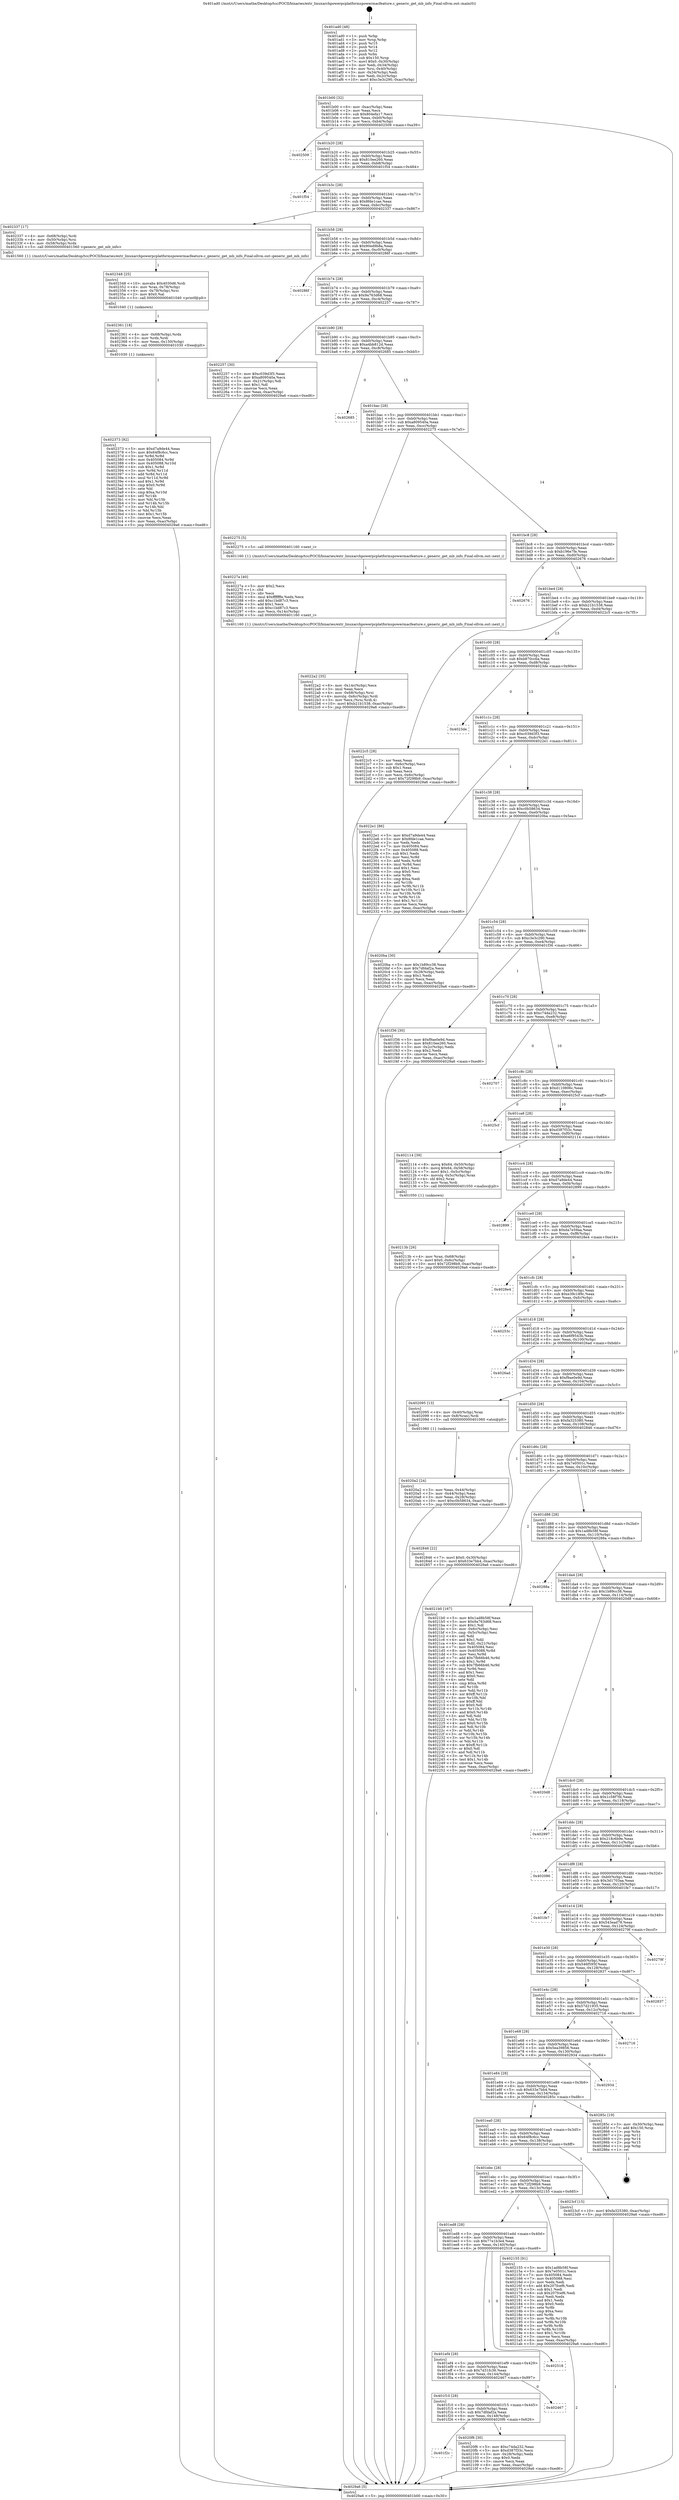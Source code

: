 digraph "0x401ad0" {
  label = "0x401ad0 (/mnt/c/Users/mathe/Desktop/tcc/POCII/binaries/extr_linuxarchpowerpcplatformspowermacfeature.c_generic_get_mb_info_Final-ollvm.out::main(0))"
  labelloc = "t"
  node[shape=record]

  Entry [label="",width=0.3,height=0.3,shape=circle,fillcolor=black,style=filled]
  "0x401b00" [label="{
     0x401b00 [32]\l
     | [instrs]\l
     &nbsp;&nbsp;0x401b00 \<+6\>: mov -0xac(%rbp),%eax\l
     &nbsp;&nbsp;0x401b06 \<+2\>: mov %eax,%ecx\l
     &nbsp;&nbsp;0x401b08 \<+6\>: sub $0x804efa17,%ecx\l
     &nbsp;&nbsp;0x401b0e \<+6\>: mov %eax,-0xb0(%rbp)\l
     &nbsp;&nbsp;0x401b14 \<+6\>: mov %ecx,-0xb4(%rbp)\l
     &nbsp;&nbsp;0x401b1a \<+6\>: je 0000000000402509 \<main+0xa39\>\l
  }"]
  "0x402509" [label="{
     0x402509\l
  }", style=dashed]
  "0x401b20" [label="{
     0x401b20 [28]\l
     | [instrs]\l
     &nbsp;&nbsp;0x401b20 \<+5\>: jmp 0000000000401b25 \<main+0x55\>\l
     &nbsp;&nbsp;0x401b25 \<+6\>: mov -0xb0(%rbp),%eax\l
     &nbsp;&nbsp;0x401b2b \<+5\>: sub $0x810ee260,%eax\l
     &nbsp;&nbsp;0x401b30 \<+6\>: mov %eax,-0xb8(%rbp)\l
     &nbsp;&nbsp;0x401b36 \<+6\>: je 0000000000401f54 \<main+0x484\>\l
  }"]
  Exit [label="",width=0.3,height=0.3,shape=circle,fillcolor=black,style=filled,peripheries=2]
  "0x401f54" [label="{
     0x401f54\l
  }", style=dashed]
  "0x401b3c" [label="{
     0x401b3c [28]\l
     | [instrs]\l
     &nbsp;&nbsp;0x401b3c \<+5\>: jmp 0000000000401b41 \<main+0x71\>\l
     &nbsp;&nbsp;0x401b41 \<+6\>: mov -0xb0(%rbp),%eax\l
     &nbsp;&nbsp;0x401b47 \<+5\>: sub $0x8fde1cae,%eax\l
     &nbsp;&nbsp;0x401b4c \<+6\>: mov %eax,-0xbc(%rbp)\l
     &nbsp;&nbsp;0x401b52 \<+6\>: je 0000000000402337 \<main+0x867\>\l
  }"]
  "0x402373" [label="{
     0x402373 [92]\l
     | [instrs]\l
     &nbsp;&nbsp;0x402373 \<+5\>: mov $0xd7a9de44,%eax\l
     &nbsp;&nbsp;0x402378 \<+5\>: mov $0x64f8c6cc,%ecx\l
     &nbsp;&nbsp;0x40237d \<+3\>: xor %r8d,%r8d\l
     &nbsp;&nbsp;0x402380 \<+8\>: mov 0x405084,%r9d\l
     &nbsp;&nbsp;0x402388 \<+8\>: mov 0x405088,%r10d\l
     &nbsp;&nbsp;0x402390 \<+4\>: sub $0x1,%r8d\l
     &nbsp;&nbsp;0x402394 \<+3\>: mov %r9d,%r11d\l
     &nbsp;&nbsp;0x402397 \<+3\>: add %r8d,%r11d\l
     &nbsp;&nbsp;0x40239a \<+4\>: imul %r11d,%r9d\l
     &nbsp;&nbsp;0x40239e \<+4\>: and $0x1,%r9d\l
     &nbsp;&nbsp;0x4023a2 \<+4\>: cmp $0x0,%r9d\l
     &nbsp;&nbsp;0x4023a6 \<+3\>: sete %bl\l
     &nbsp;&nbsp;0x4023a9 \<+4\>: cmp $0xa,%r10d\l
     &nbsp;&nbsp;0x4023ad \<+4\>: setl %r14b\l
     &nbsp;&nbsp;0x4023b1 \<+3\>: mov %bl,%r15b\l
     &nbsp;&nbsp;0x4023b4 \<+3\>: and %r14b,%r15b\l
     &nbsp;&nbsp;0x4023b7 \<+3\>: xor %r14b,%bl\l
     &nbsp;&nbsp;0x4023ba \<+3\>: or %bl,%r15b\l
     &nbsp;&nbsp;0x4023bd \<+4\>: test $0x1,%r15b\l
     &nbsp;&nbsp;0x4023c1 \<+3\>: cmovne %ecx,%eax\l
     &nbsp;&nbsp;0x4023c4 \<+6\>: mov %eax,-0xac(%rbp)\l
     &nbsp;&nbsp;0x4023ca \<+5\>: jmp 00000000004029a6 \<main+0xed6\>\l
  }"]
  "0x402337" [label="{
     0x402337 [17]\l
     | [instrs]\l
     &nbsp;&nbsp;0x402337 \<+4\>: mov -0x68(%rbp),%rdi\l
     &nbsp;&nbsp;0x40233b \<+4\>: mov -0x50(%rbp),%rsi\l
     &nbsp;&nbsp;0x40233f \<+4\>: mov -0x58(%rbp),%rdx\l
     &nbsp;&nbsp;0x402343 \<+5\>: call 0000000000401560 \<generic_get_mb_info\>\l
     | [calls]\l
     &nbsp;&nbsp;0x401560 \{1\} (/mnt/c/Users/mathe/Desktop/tcc/POCII/binaries/extr_linuxarchpowerpcplatformspowermacfeature.c_generic_get_mb_info_Final-ollvm.out::generic_get_mb_info)\l
  }"]
  "0x401b58" [label="{
     0x401b58 [28]\l
     | [instrs]\l
     &nbsp;&nbsp;0x401b58 \<+5\>: jmp 0000000000401b5d \<main+0x8d\>\l
     &nbsp;&nbsp;0x401b5d \<+6\>: mov -0xb0(%rbp),%eax\l
     &nbsp;&nbsp;0x401b63 \<+5\>: sub $0x90ed9b8a,%eax\l
     &nbsp;&nbsp;0x401b68 \<+6\>: mov %eax,-0xc0(%rbp)\l
     &nbsp;&nbsp;0x401b6e \<+6\>: je 000000000040286f \<main+0xd9f\>\l
  }"]
  "0x402361" [label="{
     0x402361 [18]\l
     | [instrs]\l
     &nbsp;&nbsp;0x402361 \<+4\>: mov -0x68(%rbp),%rdx\l
     &nbsp;&nbsp;0x402365 \<+3\>: mov %rdx,%rdi\l
     &nbsp;&nbsp;0x402368 \<+6\>: mov %eax,-0x150(%rbp)\l
     &nbsp;&nbsp;0x40236e \<+5\>: call 0000000000401030 \<free@plt\>\l
     | [calls]\l
     &nbsp;&nbsp;0x401030 \{1\} (unknown)\l
  }"]
  "0x40286f" [label="{
     0x40286f\l
  }", style=dashed]
  "0x401b74" [label="{
     0x401b74 [28]\l
     | [instrs]\l
     &nbsp;&nbsp;0x401b74 \<+5\>: jmp 0000000000401b79 \<main+0xa9\>\l
     &nbsp;&nbsp;0x401b79 \<+6\>: mov -0xb0(%rbp),%eax\l
     &nbsp;&nbsp;0x401b7f \<+5\>: sub $0x9a763d68,%eax\l
     &nbsp;&nbsp;0x401b84 \<+6\>: mov %eax,-0xc4(%rbp)\l
     &nbsp;&nbsp;0x401b8a \<+6\>: je 0000000000402257 \<main+0x787\>\l
  }"]
  "0x402348" [label="{
     0x402348 [25]\l
     | [instrs]\l
     &nbsp;&nbsp;0x402348 \<+10\>: movabs $0x4030d6,%rdi\l
     &nbsp;&nbsp;0x402352 \<+4\>: mov %rax,-0x78(%rbp)\l
     &nbsp;&nbsp;0x402356 \<+4\>: mov -0x78(%rbp),%rsi\l
     &nbsp;&nbsp;0x40235a \<+2\>: mov $0x0,%al\l
     &nbsp;&nbsp;0x40235c \<+5\>: call 0000000000401040 \<printf@plt\>\l
     | [calls]\l
     &nbsp;&nbsp;0x401040 \{1\} (unknown)\l
  }"]
  "0x402257" [label="{
     0x402257 [30]\l
     | [instrs]\l
     &nbsp;&nbsp;0x402257 \<+5\>: mov $0xc039d3f3,%eax\l
     &nbsp;&nbsp;0x40225c \<+5\>: mov $0xa809540a,%ecx\l
     &nbsp;&nbsp;0x402261 \<+3\>: mov -0x21(%rbp),%dl\l
     &nbsp;&nbsp;0x402264 \<+3\>: test $0x1,%dl\l
     &nbsp;&nbsp;0x402267 \<+3\>: cmovne %ecx,%eax\l
     &nbsp;&nbsp;0x40226a \<+6\>: mov %eax,-0xac(%rbp)\l
     &nbsp;&nbsp;0x402270 \<+5\>: jmp 00000000004029a6 \<main+0xed6\>\l
  }"]
  "0x401b90" [label="{
     0x401b90 [28]\l
     | [instrs]\l
     &nbsp;&nbsp;0x401b90 \<+5\>: jmp 0000000000401b95 \<main+0xc5\>\l
     &nbsp;&nbsp;0x401b95 \<+6\>: mov -0xb0(%rbp),%eax\l
     &nbsp;&nbsp;0x401b9b \<+5\>: sub $0xa4bb812d,%eax\l
     &nbsp;&nbsp;0x401ba0 \<+6\>: mov %eax,-0xc8(%rbp)\l
     &nbsp;&nbsp;0x401ba6 \<+6\>: je 0000000000402685 \<main+0xbb5\>\l
  }"]
  "0x4022a2" [label="{
     0x4022a2 [35]\l
     | [instrs]\l
     &nbsp;&nbsp;0x4022a2 \<+6\>: mov -0x14c(%rbp),%ecx\l
     &nbsp;&nbsp;0x4022a8 \<+3\>: imul %eax,%ecx\l
     &nbsp;&nbsp;0x4022ab \<+4\>: mov -0x68(%rbp),%rsi\l
     &nbsp;&nbsp;0x4022af \<+4\>: movslq -0x6c(%rbp),%rdi\l
     &nbsp;&nbsp;0x4022b3 \<+3\>: mov %ecx,(%rsi,%rdi,4)\l
     &nbsp;&nbsp;0x4022b6 \<+10\>: movl $0xb21b1538,-0xac(%rbp)\l
     &nbsp;&nbsp;0x4022c0 \<+5\>: jmp 00000000004029a6 \<main+0xed6\>\l
  }"]
  "0x402685" [label="{
     0x402685\l
  }", style=dashed]
  "0x401bac" [label="{
     0x401bac [28]\l
     | [instrs]\l
     &nbsp;&nbsp;0x401bac \<+5\>: jmp 0000000000401bb1 \<main+0xe1\>\l
     &nbsp;&nbsp;0x401bb1 \<+6\>: mov -0xb0(%rbp),%eax\l
     &nbsp;&nbsp;0x401bb7 \<+5\>: sub $0xa809540a,%eax\l
     &nbsp;&nbsp;0x401bbc \<+6\>: mov %eax,-0xcc(%rbp)\l
     &nbsp;&nbsp;0x401bc2 \<+6\>: je 0000000000402275 \<main+0x7a5\>\l
  }"]
  "0x40227a" [label="{
     0x40227a [40]\l
     | [instrs]\l
     &nbsp;&nbsp;0x40227a \<+5\>: mov $0x2,%ecx\l
     &nbsp;&nbsp;0x40227f \<+1\>: cltd\l
     &nbsp;&nbsp;0x402280 \<+2\>: idiv %ecx\l
     &nbsp;&nbsp;0x402282 \<+6\>: imul $0xfffffffe,%edx,%ecx\l
     &nbsp;&nbsp;0x402288 \<+6\>: add $0xc1bd87c3,%ecx\l
     &nbsp;&nbsp;0x40228e \<+3\>: add $0x1,%ecx\l
     &nbsp;&nbsp;0x402291 \<+6\>: sub $0xc1bd87c3,%ecx\l
     &nbsp;&nbsp;0x402297 \<+6\>: mov %ecx,-0x14c(%rbp)\l
     &nbsp;&nbsp;0x40229d \<+5\>: call 0000000000401160 \<next_i\>\l
     | [calls]\l
     &nbsp;&nbsp;0x401160 \{1\} (/mnt/c/Users/mathe/Desktop/tcc/POCII/binaries/extr_linuxarchpowerpcplatformspowermacfeature.c_generic_get_mb_info_Final-ollvm.out::next_i)\l
  }"]
  "0x402275" [label="{
     0x402275 [5]\l
     | [instrs]\l
     &nbsp;&nbsp;0x402275 \<+5\>: call 0000000000401160 \<next_i\>\l
     | [calls]\l
     &nbsp;&nbsp;0x401160 \{1\} (/mnt/c/Users/mathe/Desktop/tcc/POCII/binaries/extr_linuxarchpowerpcplatformspowermacfeature.c_generic_get_mb_info_Final-ollvm.out::next_i)\l
  }"]
  "0x401bc8" [label="{
     0x401bc8 [28]\l
     | [instrs]\l
     &nbsp;&nbsp;0x401bc8 \<+5\>: jmp 0000000000401bcd \<main+0xfd\>\l
     &nbsp;&nbsp;0x401bcd \<+6\>: mov -0xb0(%rbp),%eax\l
     &nbsp;&nbsp;0x401bd3 \<+5\>: sub $0xb196e7fe,%eax\l
     &nbsp;&nbsp;0x401bd8 \<+6\>: mov %eax,-0xd0(%rbp)\l
     &nbsp;&nbsp;0x401bde \<+6\>: je 0000000000402676 \<main+0xba6\>\l
  }"]
  "0x40213b" [label="{
     0x40213b [26]\l
     | [instrs]\l
     &nbsp;&nbsp;0x40213b \<+4\>: mov %rax,-0x68(%rbp)\l
     &nbsp;&nbsp;0x40213f \<+7\>: movl $0x0,-0x6c(%rbp)\l
     &nbsp;&nbsp;0x402146 \<+10\>: movl $0x72f298b9,-0xac(%rbp)\l
     &nbsp;&nbsp;0x402150 \<+5\>: jmp 00000000004029a6 \<main+0xed6\>\l
  }"]
  "0x402676" [label="{
     0x402676\l
  }", style=dashed]
  "0x401be4" [label="{
     0x401be4 [28]\l
     | [instrs]\l
     &nbsp;&nbsp;0x401be4 \<+5\>: jmp 0000000000401be9 \<main+0x119\>\l
     &nbsp;&nbsp;0x401be9 \<+6\>: mov -0xb0(%rbp),%eax\l
     &nbsp;&nbsp;0x401bef \<+5\>: sub $0xb21b1538,%eax\l
     &nbsp;&nbsp;0x401bf4 \<+6\>: mov %eax,-0xd4(%rbp)\l
     &nbsp;&nbsp;0x401bfa \<+6\>: je 00000000004022c5 \<main+0x7f5\>\l
  }"]
  "0x401f2c" [label="{
     0x401f2c\l
  }", style=dashed]
  "0x4022c5" [label="{
     0x4022c5 [28]\l
     | [instrs]\l
     &nbsp;&nbsp;0x4022c5 \<+2\>: xor %eax,%eax\l
     &nbsp;&nbsp;0x4022c7 \<+3\>: mov -0x6c(%rbp),%ecx\l
     &nbsp;&nbsp;0x4022ca \<+3\>: sub $0x1,%eax\l
     &nbsp;&nbsp;0x4022cd \<+2\>: sub %eax,%ecx\l
     &nbsp;&nbsp;0x4022cf \<+3\>: mov %ecx,-0x6c(%rbp)\l
     &nbsp;&nbsp;0x4022d2 \<+10\>: movl $0x72f298b9,-0xac(%rbp)\l
     &nbsp;&nbsp;0x4022dc \<+5\>: jmp 00000000004029a6 \<main+0xed6\>\l
  }"]
  "0x401c00" [label="{
     0x401c00 [28]\l
     | [instrs]\l
     &nbsp;&nbsp;0x401c00 \<+5\>: jmp 0000000000401c05 \<main+0x135\>\l
     &nbsp;&nbsp;0x401c05 \<+6\>: mov -0xb0(%rbp),%eax\l
     &nbsp;&nbsp;0x401c0b \<+5\>: sub $0xb870cc6a,%eax\l
     &nbsp;&nbsp;0x401c10 \<+6\>: mov %eax,-0xd8(%rbp)\l
     &nbsp;&nbsp;0x401c16 \<+6\>: je 00000000004023de \<main+0x90e\>\l
  }"]
  "0x4020f6" [label="{
     0x4020f6 [30]\l
     | [instrs]\l
     &nbsp;&nbsp;0x4020f6 \<+5\>: mov $0xc74da232,%eax\l
     &nbsp;&nbsp;0x4020fb \<+5\>: mov $0xd387f33c,%ecx\l
     &nbsp;&nbsp;0x402100 \<+3\>: mov -0x28(%rbp),%edx\l
     &nbsp;&nbsp;0x402103 \<+3\>: cmp $0x0,%edx\l
     &nbsp;&nbsp;0x402106 \<+3\>: cmove %ecx,%eax\l
     &nbsp;&nbsp;0x402109 \<+6\>: mov %eax,-0xac(%rbp)\l
     &nbsp;&nbsp;0x40210f \<+5\>: jmp 00000000004029a6 \<main+0xed6\>\l
  }"]
  "0x4023de" [label="{
     0x4023de\l
  }", style=dashed]
  "0x401c1c" [label="{
     0x401c1c [28]\l
     | [instrs]\l
     &nbsp;&nbsp;0x401c1c \<+5\>: jmp 0000000000401c21 \<main+0x151\>\l
     &nbsp;&nbsp;0x401c21 \<+6\>: mov -0xb0(%rbp),%eax\l
     &nbsp;&nbsp;0x401c27 \<+5\>: sub $0xc039d3f3,%eax\l
     &nbsp;&nbsp;0x401c2c \<+6\>: mov %eax,-0xdc(%rbp)\l
     &nbsp;&nbsp;0x401c32 \<+6\>: je 00000000004022e1 \<main+0x811\>\l
  }"]
  "0x401f10" [label="{
     0x401f10 [28]\l
     | [instrs]\l
     &nbsp;&nbsp;0x401f10 \<+5\>: jmp 0000000000401f15 \<main+0x445\>\l
     &nbsp;&nbsp;0x401f15 \<+6\>: mov -0xb0(%rbp),%eax\l
     &nbsp;&nbsp;0x401f1b \<+5\>: sub $0x7dfdaf2a,%eax\l
     &nbsp;&nbsp;0x401f20 \<+6\>: mov %eax,-0x148(%rbp)\l
     &nbsp;&nbsp;0x401f26 \<+6\>: je 00000000004020f6 \<main+0x626\>\l
  }"]
  "0x4022e1" [label="{
     0x4022e1 [86]\l
     | [instrs]\l
     &nbsp;&nbsp;0x4022e1 \<+5\>: mov $0xd7a9de44,%eax\l
     &nbsp;&nbsp;0x4022e6 \<+5\>: mov $0x8fde1cae,%ecx\l
     &nbsp;&nbsp;0x4022eb \<+2\>: xor %edx,%edx\l
     &nbsp;&nbsp;0x4022ed \<+7\>: mov 0x405084,%esi\l
     &nbsp;&nbsp;0x4022f4 \<+7\>: mov 0x405088,%edi\l
     &nbsp;&nbsp;0x4022fb \<+3\>: sub $0x1,%edx\l
     &nbsp;&nbsp;0x4022fe \<+3\>: mov %esi,%r8d\l
     &nbsp;&nbsp;0x402301 \<+3\>: add %edx,%r8d\l
     &nbsp;&nbsp;0x402304 \<+4\>: imul %r8d,%esi\l
     &nbsp;&nbsp;0x402308 \<+3\>: and $0x1,%esi\l
     &nbsp;&nbsp;0x40230b \<+3\>: cmp $0x0,%esi\l
     &nbsp;&nbsp;0x40230e \<+4\>: sete %r9b\l
     &nbsp;&nbsp;0x402312 \<+3\>: cmp $0xa,%edi\l
     &nbsp;&nbsp;0x402315 \<+4\>: setl %r10b\l
     &nbsp;&nbsp;0x402319 \<+3\>: mov %r9b,%r11b\l
     &nbsp;&nbsp;0x40231c \<+3\>: and %r10b,%r11b\l
     &nbsp;&nbsp;0x40231f \<+3\>: xor %r10b,%r9b\l
     &nbsp;&nbsp;0x402322 \<+3\>: or %r9b,%r11b\l
     &nbsp;&nbsp;0x402325 \<+4\>: test $0x1,%r11b\l
     &nbsp;&nbsp;0x402329 \<+3\>: cmovne %ecx,%eax\l
     &nbsp;&nbsp;0x40232c \<+6\>: mov %eax,-0xac(%rbp)\l
     &nbsp;&nbsp;0x402332 \<+5\>: jmp 00000000004029a6 \<main+0xed6\>\l
  }"]
  "0x401c38" [label="{
     0x401c38 [28]\l
     | [instrs]\l
     &nbsp;&nbsp;0x401c38 \<+5\>: jmp 0000000000401c3d \<main+0x16d\>\l
     &nbsp;&nbsp;0x401c3d \<+6\>: mov -0xb0(%rbp),%eax\l
     &nbsp;&nbsp;0x401c43 \<+5\>: sub $0xc0b58634,%eax\l
     &nbsp;&nbsp;0x401c48 \<+6\>: mov %eax,-0xe0(%rbp)\l
     &nbsp;&nbsp;0x401c4e \<+6\>: je 00000000004020ba \<main+0x5ea\>\l
  }"]
  "0x402467" [label="{
     0x402467\l
  }", style=dashed]
  "0x4020ba" [label="{
     0x4020ba [30]\l
     | [instrs]\l
     &nbsp;&nbsp;0x4020ba \<+5\>: mov $0x1b89cc38,%eax\l
     &nbsp;&nbsp;0x4020bf \<+5\>: mov $0x7dfdaf2a,%ecx\l
     &nbsp;&nbsp;0x4020c4 \<+3\>: mov -0x28(%rbp),%edx\l
     &nbsp;&nbsp;0x4020c7 \<+3\>: cmp $0x1,%edx\l
     &nbsp;&nbsp;0x4020ca \<+3\>: cmovl %ecx,%eax\l
     &nbsp;&nbsp;0x4020cd \<+6\>: mov %eax,-0xac(%rbp)\l
     &nbsp;&nbsp;0x4020d3 \<+5\>: jmp 00000000004029a6 \<main+0xed6\>\l
  }"]
  "0x401c54" [label="{
     0x401c54 [28]\l
     | [instrs]\l
     &nbsp;&nbsp;0x401c54 \<+5\>: jmp 0000000000401c59 \<main+0x189\>\l
     &nbsp;&nbsp;0x401c59 \<+6\>: mov -0xb0(%rbp),%eax\l
     &nbsp;&nbsp;0x401c5f \<+5\>: sub $0xc3e3c290,%eax\l
     &nbsp;&nbsp;0x401c64 \<+6\>: mov %eax,-0xe4(%rbp)\l
     &nbsp;&nbsp;0x401c6a \<+6\>: je 0000000000401f36 \<main+0x466\>\l
  }"]
  "0x401ef4" [label="{
     0x401ef4 [28]\l
     | [instrs]\l
     &nbsp;&nbsp;0x401ef4 \<+5\>: jmp 0000000000401ef9 \<main+0x429\>\l
     &nbsp;&nbsp;0x401ef9 \<+6\>: mov -0xb0(%rbp),%eax\l
     &nbsp;&nbsp;0x401eff \<+5\>: sub $0x7d31fc36,%eax\l
     &nbsp;&nbsp;0x401f04 \<+6\>: mov %eax,-0x144(%rbp)\l
     &nbsp;&nbsp;0x401f0a \<+6\>: je 0000000000402467 \<main+0x997\>\l
  }"]
  "0x401f36" [label="{
     0x401f36 [30]\l
     | [instrs]\l
     &nbsp;&nbsp;0x401f36 \<+5\>: mov $0xf9ae0e9d,%eax\l
     &nbsp;&nbsp;0x401f3b \<+5\>: mov $0x810ee260,%ecx\l
     &nbsp;&nbsp;0x401f40 \<+3\>: mov -0x2c(%rbp),%edx\l
     &nbsp;&nbsp;0x401f43 \<+3\>: cmp $0x2,%edx\l
     &nbsp;&nbsp;0x401f46 \<+3\>: cmovne %ecx,%eax\l
     &nbsp;&nbsp;0x401f49 \<+6\>: mov %eax,-0xac(%rbp)\l
     &nbsp;&nbsp;0x401f4f \<+5\>: jmp 00000000004029a6 \<main+0xed6\>\l
  }"]
  "0x401c70" [label="{
     0x401c70 [28]\l
     | [instrs]\l
     &nbsp;&nbsp;0x401c70 \<+5\>: jmp 0000000000401c75 \<main+0x1a5\>\l
     &nbsp;&nbsp;0x401c75 \<+6\>: mov -0xb0(%rbp),%eax\l
     &nbsp;&nbsp;0x401c7b \<+5\>: sub $0xc74da232,%eax\l
     &nbsp;&nbsp;0x401c80 \<+6\>: mov %eax,-0xe8(%rbp)\l
     &nbsp;&nbsp;0x401c86 \<+6\>: je 0000000000402707 \<main+0xc37\>\l
  }"]
  "0x4029a6" [label="{
     0x4029a6 [5]\l
     | [instrs]\l
     &nbsp;&nbsp;0x4029a6 \<+5\>: jmp 0000000000401b00 \<main+0x30\>\l
  }"]
  "0x401ad0" [label="{
     0x401ad0 [48]\l
     | [instrs]\l
     &nbsp;&nbsp;0x401ad0 \<+1\>: push %rbp\l
     &nbsp;&nbsp;0x401ad1 \<+3\>: mov %rsp,%rbp\l
     &nbsp;&nbsp;0x401ad4 \<+2\>: push %r15\l
     &nbsp;&nbsp;0x401ad6 \<+2\>: push %r14\l
     &nbsp;&nbsp;0x401ad8 \<+2\>: push %r12\l
     &nbsp;&nbsp;0x401ada \<+1\>: push %rbx\l
     &nbsp;&nbsp;0x401adb \<+7\>: sub $0x150,%rsp\l
     &nbsp;&nbsp;0x401ae2 \<+7\>: movl $0x0,-0x30(%rbp)\l
     &nbsp;&nbsp;0x401ae9 \<+3\>: mov %edi,-0x34(%rbp)\l
     &nbsp;&nbsp;0x401aec \<+4\>: mov %rsi,-0x40(%rbp)\l
     &nbsp;&nbsp;0x401af0 \<+3\>: mov -0x34(%rbp),%edi\l
     &nbsp;&nbsp;0x401af3 \<+3\>: mov %edi,-0x2c(%rbp)\l
     &nbsp;&nbsp;0x401af6 \<+10\>: movl $0xc3e3c290,-0xac(%rbp)\l
  }"]
  "0x402518" [label="{
     0x402518\l
  }", style=dashed]
  "0x402707" [label="{
     0x402707\l
  }", style=dashed]
  "0x401c8c" [label="{
     0x401c8c [28]\l
     | [instrs]\l
     &nbsp;&nbsp;0x401c8c \<+5\>: jmp 0000000000401c91 \<main+0x1c1\>\l
     &nbsp;&nbsp;0x401c91 \<+6\>: mov -0xb0(%rbp),%eax\l
     &nbsp;&nbsp;0x401c97 \<+5\>: sub $0xd110806c,%eax\l
     &nbsp;&nbsp;0x401c9c \<+6\>: mov %eax,-0xec(%rbp)\l
     &nbsp;&nbsp;0x401ca2 \<+6\>: je 00000000004025cf \<main+0xaff\>\l
  }"]
  "0x401ed8" [label="{
     0x401ed8 [28]\l
     | [instrs]\l
     &nbsp;&nbsp;0x401ed8 \<+5\>: jmp 0000000000401edd \<main+0x40d\>\l
     &nbsp;&nbsp;0x401edd \<+6\>: mov -0xb0(%rbp),%eax\l
     &nbsp;&nbsp;0x401ee3 \<+5\>: sub $0x77e1b3e4,%eax\l
     &nbsp;&nbsp;0x401ee8 \<+6\>: mov %eax,-0x140(%rbp)\l
     &nbsp;&nbsp;0x401eee \<+6\>: je 0000000000402518 \<main+0xa48\>\l
  }"]
  "0x4025cf" [label="{
     0x4025cf\l
  }", style=dashed]
  "0x401ca8" [label="{
     0x401ca8 [28]\l
     | [instrs]\l
     &nbsp;&nbsp;0x401ca8 \<+5\>: jmp 0000000000401cad \<main+0x1dd\>\l
     &nbsp;&nbsp;0x401cad \<+6\>: mov -0xb0(%rbp),%eax\l
     &nbsp;&nbsp;0x401cb3 \<+5\>: sub $0xd387f33c,%eax\l
     &nbsp;&nbsp;0x401cb8 \<+6\>: mov %eax,-0xf0(%rbp)\l
     &nbsp;&nbsp;0x401cbe \<+6\>: je 0000000000402114 \<main+0x644\>\l
  }"]
  "0x402155" [label="{
     0x402155 [91]\l
     | [instrs]\l
     &nbsp;&nbsp;0x402155 \<+5\>: mov $0x1ad8b58f,%eax\l
     &nbsp;&nbsp;0x40215a \<+5\>: mov $0x7e0501c,%ecx\l
     &nbsp;&nbsp;0x40215f \<+7\>: mov 0x405084,%edx\l
     &nbsp;&nbsp;0x402166 \<+7\>: mov 0x405088,%esi\l
     &nbsp;&nbsp;0x40216d \<+2\>: mov %edx,%edi\l
     &nbsp;&nbsp;0x40216f \<+6\>: add $0x207fcef6,%edi\l
     &nbsp;&nbsp;0x402175 \<+3\>: sub $0x1,%edi\l
     &nbsp;&nbsp;0x402178 \<+6\>: sub $0x207fcef6,%edi\l
     &nbsp;&nbsp;0x40217e \<+3\>: imul %edi,%edx\l
     &nbsp;&nbsp;0x402181 \<+3\>: and $0x1,%edx\l
     &nbsp;&nbsp;0x402184 \<+3\>: cmp $0x0,%edx\l
     &nbsp;&nbsp;0x402187 \<+4\>: sete %r8b\l
     &nbsp;&nbsp;0x40218b \<+3\>: cmp $0xa,%esi\l
     &nbsp;&nbsp;0x40218e \<+4\>: setl %r9b\l
     &nbsp;&nbsp;0x402192 \<+3\>: mov %r8b,%r10b\l
     &nbsp;&nbsp;0x402195 \<+3\>: and %r9b,%r10b\l
     &nbsp;&nbsp;0x402198 \<+3\>: xor %r9b,%r8b\l
     &nbsp;&nbsp;0x40219b \<+3\>: or %r8b,%r10b\l
     &nbsp;&nbsp;0x40219e \<+4\>: test $0x1,%r10b\l
     &nbsp;&nbsp;0x4021a2 \<+3\>: cmovne %ecx,%eax\l
     &nbsp;&nbsp;0x4021a5 \<+6\>: mov %eax,-0xac(%rbp)\l
     &nbsp;&nbsp;0x4021ab \<+5\>: jmp 00000000004029a6 \<main+0xed6\>\l
  }"]
  "0x402114" [label="{
     0x402114 [39]\l
     | [instrs]\l
     &nbsp;&nbsp;0x402114 \<+8\>: movq $0x64,-0x50(%rbp)\l
     &nbsp;&nbsp;0x40211c \<+8\>: movq $0x64,-0x58(%rbp)\l
     &nbsp;&nbsp;0x402124 \<+7\>: movl $0x1,-0x5c(%rbp)\l
     &nbsp;&nbsp;0x40212b \<+4\>: movslq -0x5c(%rbp),%rax\l
     &nbsp;&nbsp;0x40212f \<+4\>: shl $0x2,%rax\l
     &nbsp;&nbsp;0x402133 \<+3\>: mov %rax,%rdi\l
     &nbsp;&nbsp;0x402136 \<+5\>: call 0000000000401050 \<malloc@plt\>\l
     | [calls]\l
     &nbsp;&nbsp;0x401050 \{1\} (unknown)\l
  }"]
  "0x401cc4" [label="{
     0x401cc4 [28]\l
     | [instrs]\l
     &nbsp;&nbsp;0x401cc4 \<+5\>: jmp 0000000000401cc9 \<main+0x1f9\>\l
     &nbsp;&nbsp;0x401cc9 \<+6\>: mov -0xb0(%rbp),%eax\l
     &nbsp;&nbsp;0x401ccf \<+5\>: sub $0xd7a9de44,%eax\l
     &nbsp;&nbsp;0x401cd4 \<+6\>: mov %eax,-0xf4(%rbp)\l
     &nbsp;&nbsp;0x401cda \<+6\>: je 0000000000402899 \<main+0xdc9\>\l
  }"]
  "0x401ebc" [label="{
     0x401ebc [28]\l
     | [instrs]\l
     &nbsp;&nbsp;0x401ebc \<+5\>: jmp 0000000000401ec1 \<main+0x3f1\>\l
     &nbsp;&nbsp;0x401ec1 \<+6\>: mov -0xb0(%rbp),%eax\l
     &nbsp;&nbsp;0x401ec7 \<+5\>: sub $0x72f298b9,%eax\l
     &nbsp;&nbsp;0x401ecc \<+6\>: mov %eax,-0x13c(%rbp)\l
     &nbsp;&nbsp;0x401ed2 \<+6\>: je 0000000000402155 \<main+0x685\>\l
  }"]
  "0x402899" [label="{
     0x402899\l
  }", style=dashed]
  "0x401ce0" [label="{
     0x401ce0 [28]\l
     | [instrs]\l
     &nbsp;&nbsp;0x401ce0 \<+5\>: jmp 0000000000401ce5 \<main+0x215\>\l
     &nbsp;&nbsp;0x401ce5 \<+6\>: mov -0xb0(%rbp),%eax\l
     &nbsp;&nbsp;0x401ceb \<+5\>: sub $0xda7e59aa,%eax\l
     &nbsp;&nbsp;0x401cf0 \<+6\>: mov %eax,-0xf8(%rbp)\l
     &nbsp;&nbsp;0x401cf6 \<+6\>: je 00000000004028e4 \<main+0xe14\>\l
  }"]
  "0x4023cf" [label="{
     0x4023cf [15]\l
     | [instrs]\l
     &nbsp;&nbsp;0x4023cf \<+10\>: movl $0xfa325380,-0xac(%rbp)\l
     &nbsp;&nbsp;0x4023d9 \<+5\>: jmp 00000000004029a6 \<main+0xed6\>\l
  }"]
  "0x4028e4" [label="{
     0x4028e4\l
  }", style=dashed]
  "0x401cfc" [label="{
     0x401cfc [28]\l
     | [instrs]\l
     &nbsp;&nbsp;0x401cfc \<+5\>: jmp 0000000000401d01 \<main+0x231\>\l
     &nbsp;&nbsp;0x401d01 \<+6\>: mov -0xb0(%rbp),%eax\l
     &nbsp;&nbsp;0x401d07 \<+5\>: sub $0xe39c189c,%eax\l
     &nbsp;&nbsp;0x401d0c \<+6\>: mov %eax,-0xfc(%rbp)\l
     &nbsp;&nbsp;0x401d12 \<+6\>: je 000000000040253c \<main+0xa6c\>\l
  }"]
  "0x401ea0" [label="{
     0x401ea0 [28]\l
     | [instrs]\l
     &nbsp;&nbsp;0x401ea0 \<+5\>: jmp 0000000000401ea5 \<main+0x3d5\>\l
     &nbsp;&nbsp;0x401ea5 \<+6\>: mov -0xb0(%rbp),%eax\l
     &nbsp;&nbsp;0x401eab \<+5\>: sub $0x64f8c6cc,%eax\l
     &nbsp;&nbsp;0x401eb0 \<+6\>: mov %eax,-0x138(%rbp)\l
     &nbsp;&nbsp;0x401eb6 \<+6\>: je 00000000004023cf \<main+0x8ff\>\l
  }"]
  "0x40253c" [label="{
     0x40253c\l
  }", style=dashed]
  "0x401d18" [label="{
     0x401d18 [28]\l
     | [instrs]\l
     &nbsp;&nbsp;0x401d18 \<+5\>: jmp 0000000000401d1d \<main+0x24d\>\l
     &nbsp;&nbsp;0x401d1d \<+6\>: mov -0xb0(%rbp),%eax\l
     &nbsp;&nbsp;0x401d23 \<+5\>: sub $0xe6f9543b,%eax\l
     &nbsp;&nbsp;0x401d28 \<+6\>: mov %eax,-0x100(%rbp)\l
     &nbsp;&nbsp;0x401d2e \<+6\>: je 00000000004026ad \<main+0xbdd\>\l
  }"]
  "0x40285c" [label="{
     0x40285c [19]\l
     | [instrs]\l
     &nbsp;&nbsp;0x40285c \<+3\>: mov -0x30(%rbp),%eax\l
     &nbsp;&nbsp;0x40285f \<+7\>: add $0x150,%rsp\l
     &nbsp;&nbsp;0x402866 \<+1\>: pop %rbx\l
     &nbsp;&nbsp;0x402867 \<+2\>: pop %r12\l
     &nbsp;&nbsp;0x402869 \<+2\>: pop %r14\l
     &nbsp;&nbsp;0x40286b \<+2\>: pop %r15\l
     &nbsp;&nbsp;0x40286d \<+1\>: pop %rbp\l
     &nbsp;&nbsp;0x40286e \<+1\>: ret\l
  }"]
  "0x4026ad" [label="{
     0x4026ad\l
  }", style=dashed]
  "0x401d34" [label="{
     0x401d34 [28]\l
     | [instrs]\l
     &nbsp;&nbsp;0x401d34 \<+5\>: jmp 0000000000401d39 \<main+0x269\>\l
     &nbsp;&nbsp;0x401d39 \<+6\>: mov -0xb0(%rbp),%eax\l
     &nbsp;&nbsp;0x401d3f \<+5\>: sub $0xf9ae0e9d,%eax\l
     &nbsp;&nbsp;0x401d44 \<+6\>: mov %eax,-0x104(%rbp)\l
     &nbsp;&nbsp;0x401d4a \<+6\>: je 0000000000402095 \<main+0x5c5\>\l
  }"]
  "0x401e84" [label="{
     0x401e84 [28]\l
     | [instrs]\l
     &nbsp;&nbsp;0x401e84 \<+5\>: jmp 0000000000401e89 \<main+0x3b9\>\l
     &nbsp;&nbsp;0x401e89 \<+6\>: mov -0xb0(%rbp),%eax\l
     &nbsp;&nbsp;0x401e8f \<+5\>: sub $0x633e7bb4,%eax\l
     &nbsp;&nbsp;0x401e94 \<+6\>: mov %eax,-0x134(%rbp)\l
     &nbsp;&nbsp;0x401e9a \<+6\>: je 000000000040285c \<main+0xd8c\>\l
  }"]
  "0x402095" [label="{
     0x402095 [13]\l
     | [instrs]\l
     &nbsp;&nbsp;0x402095 \<+4\>: mov -0x40(%rbp),%rax\l
     &nbsp;&nbsp;0x402099 \<+4\>: mov 0x8(%rax),%rdi\l
     &nbsp;&nbsp;0x40209d \<+5\>: call 0000000000401060 \<atoi@plt\>\l
     | [calls]\l
     &nbsp;&nbsp;0x401060 \{1\} (unknown)\l
  }"]
  "0x401d50" [label="{
     0x401d50 [28]\l
     | [instrs]\l
     &nbsp;&nbsp;0x401d50 \<+5\>: jmp 0000000000401d55 \<main+0x285\>\l
     &nbsp;&nbsp;0x401d55 \<+6\>: mov -0xb0(%rbp),%eax\l
     &nbsp;&nbsp;0x401d5b \<+5\>: sub $0xfa325380,%eax\l
     &nbsp;&nbsp;0x401d60 \<+6\>: mov %eax,-0x108(%rbp)\l
     &nbsp;&nbsp;0x401d66 \<+6\>: je 0000000000402846 \<main+0xd76\>\l
  }"]
  "0x4020a2" [label="{
     0x4020a2 [24]\l
     | [instrs]\l
     &nbsp;&nbsp;0x4020a2 \<+3\>: mov %eax,-0x44(%rbp)\l
     &nbsp;&nbsp;0x4020a5 \<+3\>: mov -0x44(%rbp),%eax\l
     &nbsp;&nbsp;0x4020a8 \<+3\>: mov %eax,-0x28(%rbp)\l
     &nbsp;&nbsp;0x4020ab \<+10\>: movl $0xc0b58634,-0xac(%rbp)\l
     &nbsp;&nbsp;0x4020b5 \<+5\>: jmp 00000000004029a6 \<main+0xed6\>\l
  }"]
  "0x402934" [label="{
     0x402934\l
  }", style=dashed]
  "0x402846" [label="{
     0x402846 [22]\l
     | [instrs]\l
     &nbsp;&nbsp;0x402846 \<+7\>: movl $0x0,-0x30(%rbp)\l
     &nbsp;&nbsp;0x40284d \<+10\>: movl $0x633e7bb4,-0xac(%rbp)\l
     &nbsp;&nbsp;0x402857 \<+5\>: jmp 00000000004029a6 \<main+0xed6\>\l
  }"]
  "0x401d6c" [label="{
     0x401d6c [28]\l
     | [instrs]\l
     &nbsp;&nbsp;0x401d6c \<+5\>: jmp 0000000000401d71 \<main+0x2a1\>\l
     &nbsp;&nbsp;0x401d71 \<+6\>: mov -0xb0(%rbp),%eax\l
     &nbsp;&nbsp;0x401d77 \<+5\>: sub $0x7e0501c,%eax\l
     &nbsp;&nbsp;0x401d7c \<+6\>: mov %eax,-0x10c(%rbp)\l
     &nbsp;&nbsp;0x401d82 \<+6\>: je 00000000004021b0 \<main+0x6e0\>\l
  }"]
  "0x401e68" [label="{
     0x401e68 [28]\l
     | [instrs]\l
     &nbsp;&nbsp;0x401e68 \<+5\>: jmp 0000000000401e6d \<main+0x39d\>\l
     &nbsp;&nbsp;0x401e6d \<+6\>: mov -0xb0(%rbp),%eax\l
     &nbsp;&nbsp;0x401e73 \<+5\>: sub $0x5ea39856,%eax\l
     &nbsp;&nbsp;0x401e78 \<+6\>: mov %eax,-0x130(%rbp)\l
     &nbsp;&nbsp;0x401e7e \<+6\>: je 0000000000402934 \<main+0xe64\>\l
  }"]
  "0x4021b0" [label="{
     0x4021b0 [167]\l
     | [instrs]\l
     &nbsp;&nbsp;0x4021b0 \<+5\>: mov $0x1ad8b58f,%eax\l
     &nbsp;&nbsp;0x4021b5 \<+5\>: mov $0x9a763d68,%ecx\l
     &nbsp;&nbsp;0x4021ba \<+2\>: mov $0x1,%dl\l
     &nbsp;&nbsp;0x4021bc \<+3\>: mov -0x6c(%rbp),%esi\l
     &nbsp;&nbsp;0x4021bf \<+3\>: cmp -0x5c(%rbp),%esi\l
     &nbsp;&nbsp;0x4021c2 \<+4\>: setl %dil\l
     &nbsp;&nbsp;0x4021c6 \<+4\>: and $0x1,%dil\l
     &nbsp;&nbsp;0x4021ca \<+4\>: mov %dil,-0x21(%rbp)\l
     &nbsp;&nbsp;0x4021ce \<+7\>: mov 0x405084,%esi\l
     &nbsp;&nbsp;0x4021d5 \<+8\>: mov 0x405088,%r8d\l
     &nbsp;&nbsp;0x4021dd \<+3\>: mov %esi,%r9d\l
     &nbsp;&nbsp;0x4021e0 \<+7\>: add $0x7fb66b46,%r9d\l
     &nbsp;&nbsp;0x4021e7 \<+4\>: sub $0x1,%r9d\l
     &nbsp;&nbsp;0x4021eb \<+7\>: sub $0x7fb66b46,%r9d\l
     &nbsp;&nbsp;0x4021f2 \<+4\>: imul %r9d,%esi\l
     &nbsp;&nbsp;0x4021f6 \<+3\>: and $0x1,%esi\l
     &nbsp;&nbsp;0x4021f9 \<+3\>: cmp $0x0,%esi\l
     &nbsp;&nbsp;0x4021fc \<+4\>: sete %dil\l
     &nbsp;&nbsp;0x402200 \<+4\>: cmp $0xa,%r8d\l
     &nbsp;&nbsp;0x402204 \<+4\>: setl %r10b\l
     &nbsp;&nbsp;0x402208 \<+3\>: mov %dil,%r11b\l
     &nbsp;&nbsp;0x40220b \<+4\>: xor $0xff,%r11b\l
     &nbsp;&nbsp;0x40220f \<+3\>: mov %r10b,%bl\l
     &nbsp;&nbsp;0x402212 \<+3\>: xor $0xff,%bl\l
     &nbsp;&nbsp;0x402215 \<+3\>: xor $0x0,%dl\l
     &nbsp;&nbsp;0x402218 \<+3\>: mov %r11b,%r14b\l
     &nbsp;&nbsp;0x40221b \<+4\>: and $0x0,%r14b\l
     &nbsp;&nbsp;0x40221f \<+3\>: and %dl,%dil\l
     &nbsp;&nbsp;0x402222 \<+3\>: mov %bl,%r15b\l
     &nbsp;&nbsp;0x402225 \<+4\>: and $0x0,%r15b\l
     &nbsp;&nbsp;0x402229 \<+3\>: and %dl,%r10b\l
     &nbsp;&nbsp;0x40222c \<+3\>: or %dil,%r14b\l
     &nbsp;&nbsp;0x40222f \<+3\>: or %r10b,%r15b\l
     &nbsp;&nbsp;0x402232 \<+3\>: xor %r15b,%r14b\l
     &nbsp;&nbsp;0x402235 \<+3\>: or %bl,%r11b\l
     &nbsp;&nbsp;0x402238 \<+4\>: xor $0xff,%r11b\l
     &nbsp;&nbsp;0x40223c \<+3\>: or $0x0,%dl\l
     &nbsp;&nbsp;0x40223f \<+3\>: and %dl,%r11b\l
     &nbsp;&nbsp;0x402242 \<+3\>: or %r11b,%r14b\l
     &nbsp;&nbsp;0x402245 \<+4\>: test $0x1,%r14b\l
     &nbsp;&nbsp;0x402249 \<+3\>: cmovne %ecx,%eax\l
     &nbsp;&nbsp;0x40224c \<+6\>: mov %eax,-0xac(%rbp)\l
     &nbsp;&nbsp;0x402252 \<+5\>: jmp 00000000004029a6 \<main+0xed6\>\l
  }"]
  "0x401d88" [label="{
     0x401d88 [28]\l
     | [instrs]\l
     &nbsp;&nbsp;0x401d88 \<+5\>: jmp 0000000000401d8d \<main+0x2bd\>\l
     &nbsp;&nbsp;0x401d8d \<+6\>: mov -0xb0(%rbp),%eax\l
     &nbsp;&nbsp;0x401d93 \<+5\>: sub $0x1ad8b58f,%eax\l
     &nbsp;&nbsp;0x401d98 \<+6\>: mov %eax,-0x110(%rbp)\l
     &nbsp;&nbsp;0x401d9e \<+6\>: je 000000000040288a \<main+0xdba\>\l
  }"]
  "0x402716" [label="{
     0x402716\l
  }", style=dashed]
  "0x40288a" [label="{
     0x40288a\l
  }", style=dashed]
  "0x401da4" [label="{
     0x401da4 [28]\l
     | [instrs]\l
     &nbsp;&nbsp;0x401da4 \<+5\>: jmp 0000000000401da9 \<main+0x2d9\>\l
     &nbsp;&nbsp;0x401da9 \<+6\>: mov -0xb0(%rbp),%eax\l
     &nbsp;&nbsp;0x401daf \<+5\>: sub $0x1b89cc38,%eax\l
     &nbsp;&nbsp;0x401db4 \<+6\>: mov %eax,-0x114(%rbp)\l
     &nbsp;&nbsp;0x401dba \<+6\>: je 00000000004020d8 \<main+0x608\>\l
  }"]
  "0x401e4c" [label="{
     0x401e4c [28]\l
     | [instrs]\l
     &nbsp;&nbsp;0x401e4c \<+5\>: jmp 0000000000401e51 \<main+0x381\>\l
     &nbsp;&nbsp;0x401e51 \<+6\>: mov -0xb0(%rbp),%eax\l
     &nbsp;&nbsp;0x401e57 \<+5\>: sub $0x57d21935,%eax\l
     &nbsp;&nbsp;0x401e5c \<+6\>: mov %eax,-0x12c(%rbp)\l
     &nbsp;&nbsp;0x401e62 \<+6\>: je 0000000000402716 \<main+0xc46\>\l
  }"]
  "0x4020d8" [label="{
     0x4020d8\l
  }", style=dashed]
  "0x401dc0" [label="{
     0x401dc0 [28]\l
     | [instrs]\l
     &nbsp;&nbsp;0x401dc0 \<+5\>: jmp 0000000000401dc5 \<main+0x2f5\>\l
     &nbsp;&nbsp;0x401dc5 \<+6\>: mov -0xb0(%rbp),%eax\l
     &nbsp;&nbsp;0x401dcb \<+5\>: sub $0x1c58f7fd,%eax\l
     &nbsp;&nbsp;0x401dd0 \<+6\>: mov %eax,-0x118(%rbp)\l
     &nbsp;&nbsp;0x401dd6 \<+6\>: je 0000000000402997 \<main+0xec7\>\l
  }"]
  "0x402837" [label="{
     0x402837\l
  }", style=dashed]
  "0x402997" [label="{
     0x402997\l
  }", style=dashed]
  "0x401ddc" [label="{
     0x401ddc [28]\l
     | [instrs]\l
     &nbsp;&nbsp;0x401ddc \<+5\>: jmp 0000000000401de1 \<main+0x311\>\l
     &nbsp;&nbsp;0x401de1 \<+6\>: mov -0xb0(%rbp),%eax\l
     &nbsp;&nbsp;0x401de7 \<+5\>: sub $0x218c6b9e,%eax\l
     &nbsp;&nbsp;0x401dec \<+6\>: mov %eax,-0x11c(%rbp)\l
     &nbsp;&nbsp;0x401df2 \<+6\>: je 0000000000402086 \<main+0x5b6\>\l
  }"]
  "0x401e30" [label="{
     0x401e30 [28]\l
     | [instrs]\l
     &nbsp;&nbsp;0x401e30 \<+5\>: jmp 0000000000401e35 \<main+0x365\>\l
     &nbsp;&nbsp;0x401e35 \<+6\>: mov -0xb0(%rbp),%eax\l
     &nbsp;&nbsp;0x401e3b \<+5\>: sub $0x546f595f,%eax\l
     &nbsp;&nbsp;0x401e40 \<+6\>: mov %eax,-0x128(%rbp)\l
     &nbsp;&nbsp;0x401e46 \<+6\>: je 0000000000402837 \<main+0xd67\>\l
  }"]
  "0x402086" [label="{
     0x402086\l
  }", style=dashed]
  "0x401df8" [label="{
     0x401df8 [28]\l
     | [instrs]\l
     &nbsp;&nbsp;0x401df8 \<+5\>: jmp 0000000000401dfd \<main+0x32d\>\l
     &nbsp;&nbsp;0x401dfd \<+6\>: mov -0xb0(%rbp),%eax\l
     &nbsp;&nbsp;0x401e03 \<+5\>: sub $0x3d1703aa,%eax\l
     &nbsp;&nbsp;0x401e08 \<+6\>: mov %eax,-0x120(%rbp)\l
     &nbsp;&nbsp;0x401e0e \<+6\>: je 0000000000401fe7 \<main+0x517\>\l
  }"]
  "0x40279f" [label="{
     0x40279f\l
  }", style=dashed]
  "0x401fe7" [label="{
     0x401fe7\l
  }", style=dashed]
  "0x401e14" [label="{
     0x401e14 [28]\l
     | [instrs]\l
     &nbsp;&nbsp;0x401e14 \<+5\>: jmp 0000000000401e19 \<main+0x349\>\l
     &nbsp;&nbsp;0x401e19 \<+6\>: mov -0xb0(%rbp),%eax\l
     &nbsp;&nbsp;0x401e1f \<+5\>: sub $0x543ead78,%eax\l
     &nbsp;&nbsp;0x401e24 \<+6\>: mov %eax,-0x124(%rbp)\l
     &nbsp;&nbsp;0x401e2a \<+6\>: je 000000000040279f \<main+0xccf\>\l
  }"]
  Entry -> "0x401ad0" [label=" 1"]
  "0x401b00" -> "0x402509" [label=" 0"]
  "0x401b00" -> "0x401b20" [label=" 18"]
  "0x40285c" -> Exit [label=" 1"]
  "0x401b20" -> "0x401f54" [label=" 0"]
  "0x401b20" -> "0x401b3c" [label=" 18"]
  "0x402846" -> "0x4029a6" [label=" 1"]
  "0x401b3c" -> "0x402337" [label=" 1"]
  "0x401b3c" -> "0x401b58" [label=" 17"]
  "0x4023cf" -> "0x4029a6" [label=" 1"]
  "0x401b58" -> "0x40286f" [label=" 0"]
  "0x401b58" -> "0x401b74" [label=" 17"]
  "0x402373" -> "0x4029a6" [label=" 1"]
  "0x401b74" -> "0x402257" [label=" 2"]
  "0x401b74" -> "0x401b90" [label=" 15"]
  "0x402361" -> "0x402373" [label=" 1"]
  "0x401b90" -> "0x402685" [label=" 0"]
  "0x401b90" -> "0x401bac" [label=" 15"]
  "0x402348" -> "0x402361" [label=" 1"]
  "0x401bac" -> "0x402275" [label=" 1"]
  "0x401bac" -> "0x401bc8" [label=" 14"]
  "0x402337" -> "0x402348" [label=" 1"]
  "0x401bc8" -> "0x402676" [label=" 0"]
  "0x401bc8" -> "0x401be4" [label=" 14"]
  "0x4022e1" -> "0x4029a6" [label=" 1"]
  "0x401be4" -> "0x4022c5" [label=" 1"]
  "0x401be4" -> "0x401c00" [label=" 13"]
  "0x4022c5" -> "0x4029a6" [label=" 1"]
  "0x401c00" -> "0x4023de" [label=" 0"]
  "0x401c00" -> "0x401c1c" [label=" 13"]
  "0x4022a2" -> "0x4029a6" [label=" 1"]
  "0x401c1c" -> "0x4022e1" [label=" 1"]
  "0x401c1c" -> "0x401c38" [label=" 12"]
  "0x402275" -> "0x40227a" [label=" 1"]
  "0x401c38" -> "0x4020ba" [label=" 1"]
  "0x401c38" -> "0x401c54" [label=" 11"]
  "0x402257" -> "0x4029a6" [label=" 2"]
  "0x401c54" -> "0x401f36" [label=" 1"]
  "0x401c54" -> "0x401c70" [label=" 10"]
  "0x401f36" -> "0x4029a6" [label=" 1"]
  "0x401ad0" -> "0x401b00" [label=" 1"]
  "0x4029a6" -> "0x401b00" [label=" 17"]
  "0x402155" -> "0x4029a6" [label=" 2"]
  "0x401c70" -> "0x402707" [label=" 0"]
  "0x401c70" -> "0x401c8c" [label=" 10"]
  "0x40213b" -> "0x4029a6" [label=" 1"]
  "0x401c8c" -> "0x4025cf" [label=" 0"]
  "0x401c8c" -> "0x401ca8" [label=" 10"]
  "0x4020f6" -> "0x4029a6" [label=" 1"]
  "0x401ca8" -> "0x402114" [label=" 1"]
  "0x401ca8" -> "0x401cc4" [label=" 9"]
  "0x401f10" -> "0x401f2c" [label=" 0"]
  "0x401cc4" -> "0x402899" [label=" 0"]
  "0x401cc4" -> "0x401ce0" [label=" 9"]
  "0x40227a" -> "0x4022a2" [label=" 1"]
  "0x401ce0" -> "0x4028e4" [label=" 0"]
  "0x401ce0" -> "0x401cfc" [label=" 9"]
  "0x401ef4" -> "0x401f10" [label=" 1"]
  "0x401cfc" -> "0x40253c" [label=" 0"]
  "0x401cfc" -> "0x401d18" [label=" 9"]
  "0x4021b0" -> "0x4029a6" [label=" 2"]
  "0x401d18" -> "0x4026ad" [label=" 0"]
  "0x401d18" -> "0x401d34" [label=" 9"]
  "0x401ed8" -> "0x401ef4" [label=" 1"]
  "0x401d34" -> "0x402095" [label=" 1"]
  "0x401d34" -> "0x401d50" [label=" 8"]
  "0x402095" -> "0x4020a2" [label=" 1"]
  "0x4020a2" -> "0x4029a6" [label=" 1"]
  "0x4020ba" -> "0x4029a6" [label=" 1"]
  "0x402114" -> "0x40213b" [label=" 1"]
  "0x401d50" -> "0x402846" [label=" 1"]
  "0x401d50" -> "0x401d6c" [label=" 7"]
  "0x401ebc" -> "0x401ed8" [label=" 1"]
  "0x401d6c" -> "0x4021b0" [label=" 2"]
  "0x401d6c" -> "0x401d88" [label=" 5"]
  "0x401f10" -> "0x4020f6" [label=" 1"]
  "0x401d88" -> "0x40288a" [label=" 0"]
  "0x401d88" -> "0x401da4" [label=" 5"]
  "0x401ea0" -> "0x401ebc" [label=" 3"]
  "0x401da4" -> "0x4020d8" [label=" 0"]
  "0x401da4" -> "0x401dc0" [label=" 5"]
  "0x401ef4" -> "0x402467" [label=" 0"]
  "0x401dc0" -> "0x402997" [label=" 0"]
  "0x401dc0" -> "0x401ddc" [label=" 5"]
  "0x401e84" -> "0x401ea0" [label=" 4"]
  "0x401ddc" -> "0x402086" [label=" 0"]
  "0x401ddc" -> "0x401df8" [label=" 5"]
  "0x401ed8" -> "0x402518" [label=" 0"]
  "0x401df8" -> "0x401fe7" [label=" 0"]
  "0x401df8" -> "0x401e14" [label=" 5"]
  "0x401e68" -> "0x401e84" [label=" 5"]
  "0x401e14" -> "0x40279f" [label=" 0"]
  "0x401e14" -> "0x401e30" [label=" 5"]
  "0x401e84" -> "0x40285c" [label=" 1"]
  "0x401e30" -> "0x402837" [label=" 0"]
  "0x401e30" -> "0x401e4c" [label=" 5"]
  "0x401ea0" -> "0x4023cf" [label=" 1"]
  "0x401e4c" -> "0x402716" [label=" 0"]
  "0x401e4c" -> "0x401e68" [label=" 5"]
  "0x401ebc" -> "0x402155" [label=" 2"]
  "0x401e68" -> "0x402934" [label=" 0"]
}
